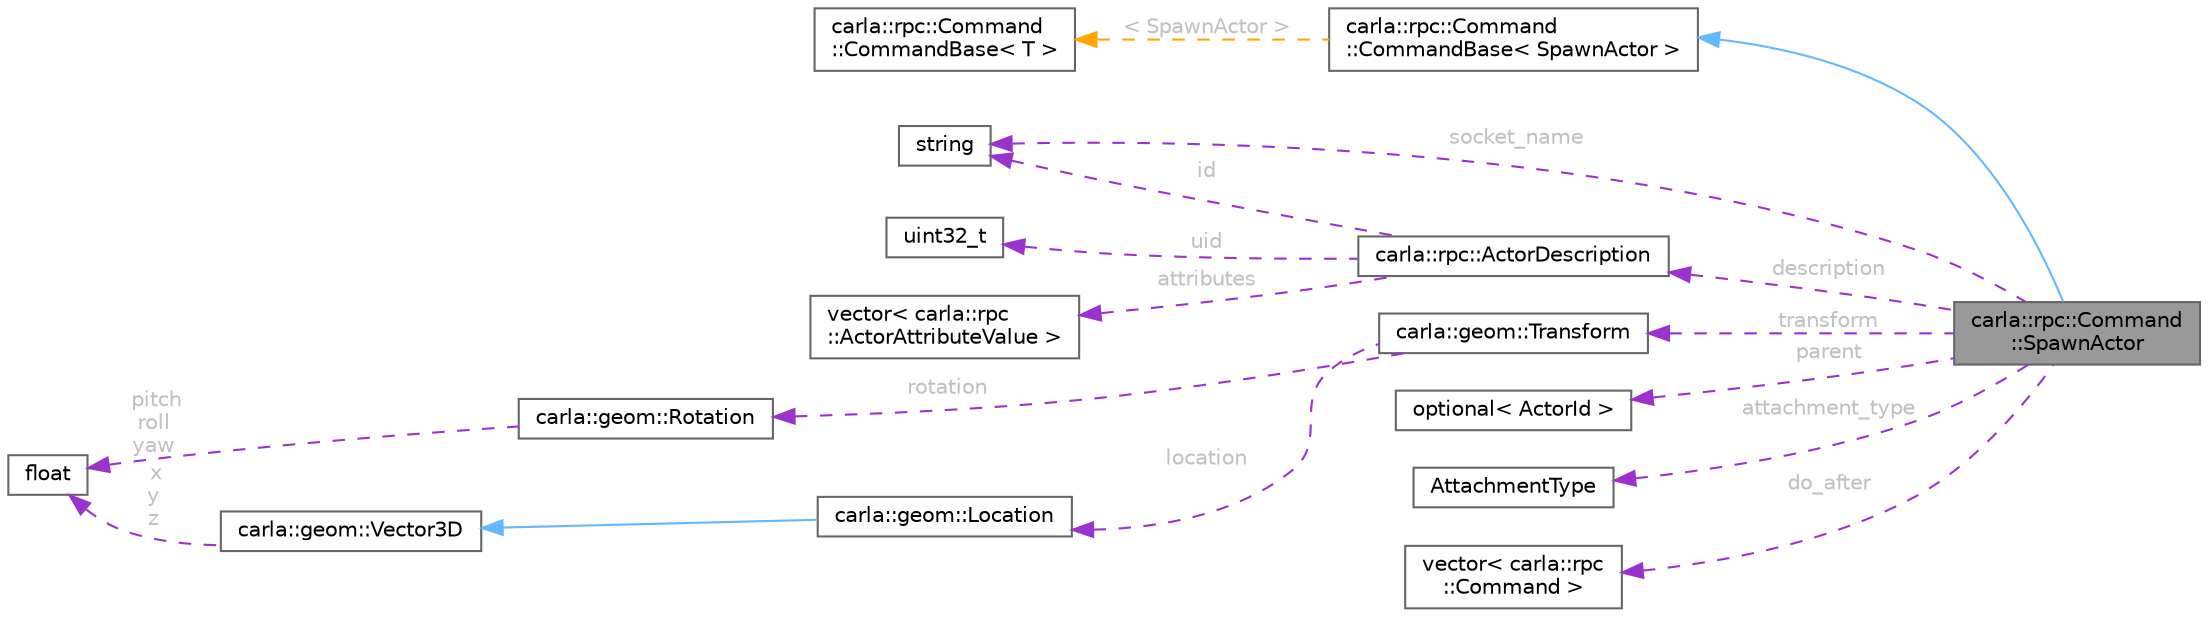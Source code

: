 digraph "carla::rpc::Command::SpawnActor"
{
 // INTERACTIVE_SVG=YES
 // LATEX_PDF_SIZE
  bgcolor="transparent";
  edge [fontname=Helvetica,fontsize=10,labelfontname=Helvetica,labelfontsize=10];
  node [fontname=Helvetica,fontsize=10,shape=box,height=0.2,width=0.4];
  rankdir="LR";
  Node1 [id="Node000001",label="carla::rpc::Command\l::SpawnActor",height=0.2,width=0.4,color="gray40", fillcolor="grey60", style="filled", fontcolor="black",tooltip=" "];
  Node2 -> Node1 [id="edge1_Node000001_Node000002",dir="back",color="steelblue1",style="solid",tooltip=" "];
  Node2 [id="Node000002",label="carla::rpc::Command\l::CommandBase\< SpawnActor \>",height=0.2,width=0.4,color="gray40", fillcolor="white", style="filled",URL="$d0/d4c/structcarla_1_1rpc_1_1Command_1_1CommandBase.html",tooltip=" "];
  Node3 -> Node2 [id="edge2_Node000002_Node000003",dir="back",color="orange",style="dashed",tooltip=" ",label=" \< SpawnActor \>",fontcolor="grey" ];
  Node3 [id="Node000003",label="carla::rpc::Command\l::CommandBase\< T \>",height=0.2,width=0.4,color="gray40", fillcolor="white", style="filled",URL="$d0/d4c/structcarla_1_1rpc_1_1Command_1_1CommandBase.html",tooltip=" "];
  Node4 -> Node1 [id="edge3_Node000001_Node000004",dir="back",color="darkorchid3",style="dashed",tooltip=" ",label=" description",fontcolor="grey" ];
  Node4 [id="Node000004",label="carla::rpc::ActorDescription",height=0.2,width=0.4,color="gray40", fillcolor="white", style="filled",URL="$d6/d11/classcarla_1_1rpc_1_1ActorDescription.html",tooltip=" "];
  Node5 -> Node4 [id="edge4_Node000004_Node000005",dir="back",color="darkorchid3",style="dashed",tooltip=" ",label=" uid",fontcolor="grey" ];
  Node5 [id="Node000005",label="uint32_t",height=0.2,width=0.4,color="gray40", fillcolor="white", style="filled",tooltip=" "];
  Node6 -> Node4 [id="edge5_Node000004_Node000006",dir="back",color="darkorchid3",style="dashed",tooltip=" ",label=" id",fontcolor="grey" ];
  Node6 [id="Node000006",label="string",height=0.2,width=0.4,color="gray40", fillcolor="white", style="filled",tooltip=" "];
  Node7 -> Node4 [id="edge6_Node000004_Node000007",dir="back",color="darkorchid3",style="dashed",tooltip=" ",label=" attributes",fontcolor="grey" ];
  Node7 [id="Node000007",label="vector\< carla::rpc\l::ActorAttributeValue \>",height=0.2,width=0.4,color="gray40", fillcolor="white", style="filled",tooltip=" "];
  Node8 -> Node1 [id="edge7_Node000001_Node000008",dir="back",color="darkorchid3",style="dashed",tooltip=" ",label=" transform",fontcolor="grey" ];
  Node8 [id="Node000008",label="carla::geom::Transform",height=0.2,width=0.4,color="gray40", fillcolor="white", style="filled",URL="$de/da4/classcarla_1_1geom_1_1Transform.html",tooltip=" "];
  Node9 -> Node8 [id="edge8_Node000008_Node000009",dir="back",color="darkorchid3",style="dashed",tooltip=" ",label=" location",fontcolor="grey" ];
  Node9 [id="Node000009",label="carla::geom::Location",height=0.2,width=0.4,color="gray40", fillcolor="white", style="filled",URL="$de/d23/classcarla_1_1geom_1_1Location.html",tooltip=" "];
  Node10 -> Node9 [id="edge9_Node000009_Node000010",dir="back",color="steelblue1",style="solid",tooltip=" "];
  Node10 [id="Node000010",label="carla::geom::Vector3D",height=0.2,width=0.4,color="gray40", fillcolor="white", style="filled",URL="$d9/dfe/classcarla_1_1geom_1_1Vector3D.html",tooltip=" "];
  Node11 -> Node10 [id="edge10_Node000010_Node000011",dir="back",color="darkorchid3",style="dashed",tooltip=" ",label=" x\ny\nz",fontcolor="grey" ];
  Node11 [id="Node000011",label="float",height=0.2,width=0.4,color="gray40", fillcolor="white", style="filled",tooltip=" "];
  Node12 -> Node8 [id="edge11_Node000008_Node000012",dir="back",color="darkorchid3",style="dashed",tooltip=" ",label=" rotation",fontcolor="grey" ];
  Node12 [id="Node000012",label="carla::geom::Rotation",height=0.2,width=0.4,color="gray40", fillcolor="white", style="filled",URL="$d8/dba/classcarla_1_1geom_1_1Rotation.html",tooltip=" "];
  Node11 -> Node12 [id="edge12_Node000012_Node000011",dir="back",color="darkorchid3",style="dashed",tooltip=" ",label=" pitch\nroll\nyaw",fontcolor="grey" ];
  Node13 -> Node1 [id="edge13_Node000001_Node000013",dir="back",color="darkorchid3",style="dashed",tooltip=" ",label=" parent",fontcolor="grey" ];
  Node13 [id="Node000013",label="optional\< ActorId \>",height=0.2,width=0.4,color="gray40", fillcolor="white", style="filled",tooltip=" "];
  Node14 -> Node1 [id="edge14_Node000001_Node000014",dir="back",color="darkorchid3",style="dashed",tooltip=" ",label=" attachment_type",fontcolor="grey" ];
  Node14 [id="Node000014",label="AttachmentType",height=0.2,width=0.4,color="gray40", fillcolor="white", style="filled",tooltip=" "];
  Node6 -> Node1 [id="edge15_Node000001_Node000006",dir="back",color="darkorchid3",style="dashed",tooltip=" ",label=" socket_name",fontcolor="grey" ];
  Node15 -> Node1 [id="edge16_Node000001_Node000015",dir="back",color="darkorchid3",style="dashed",tooltip=" ",label=" do_after",fontcolor="grey" ];
  Node15 [id="Node000015",label="vector\< carla::rpc\l::Command \>",height=0.2,width=0.4,color="gray40", fillcolor="white", style="filled",tooltip=" "];
}
